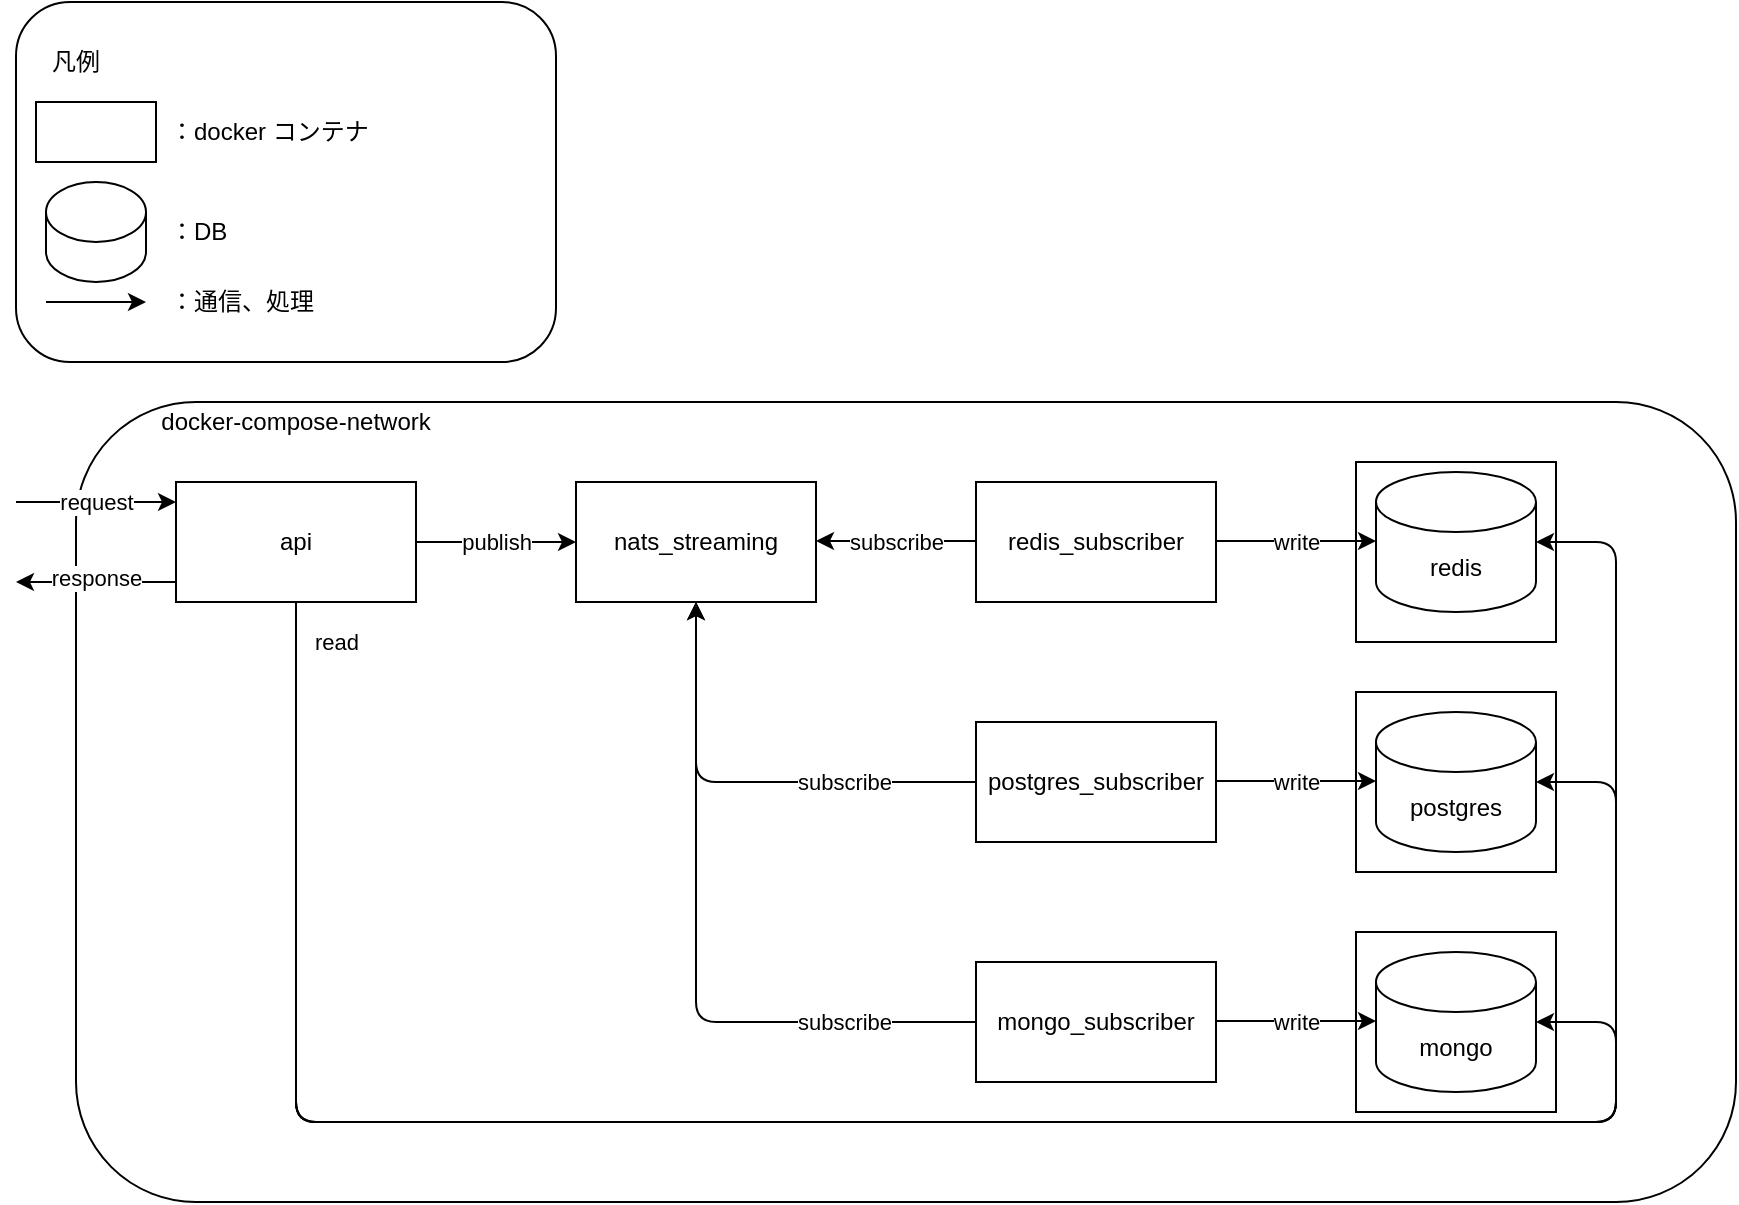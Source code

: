 <mxfile version="14.1.8" type="device"><diagram id="pGJJ0ubu3ypNpTYqmlP6" name="ページ1"><mxGraphModel dx="1865" dy="1776" grid="1" gridSize="10" guides="1" tooltips="1" connect="1" arrows="1" fold="1" page="1" pageScale="1" pageWidth="827" pageHeight="1169" math="0" shadow="0"><root><mxCell id="0"/><mxCell id="1" parent="0"/><mxCell id="Ne02jt2Xx2W01XvaDrpf-43" value="" style="rounded=1;whiteSpace=wrap;html=1;" vertex="1" parent="1"><mxGeometry x="30" y="120" width="830" height="400" as="geometry"/></mxCell><mxCell id="Ne02jt2Xx2W01XvaDrpf-40" value="" style="rounded=0;whiteSpace=wrap;html=1;" vertex="1" parent="1"><mxGeometry x="670" y="150" width="100" height="90" as="geometry"/></mxCell><mxCell id="Ne02jt2Xx2W01XvaDrpf-41" value="" style="rounded=0;whiteSpace=wrap;html=1;" vertex="1" parent="1"><mxGeometry x="670" y="265" width="100" height="90" as="geometry"/></mxCell><mxCell id="Ne02jt2Xx2W01XvaDrpf-42" value="" style="rounded=0;whiteSpace=wrap;html=1;" vertex="1" parent="1"><mxGeometry x="670" y="385" width="100" height="90" as="geometry"/></mxCell><mxCell id="ECiAVd3Xb_NkQV8JSgDc-1" value="nats_streaming" style="rounded=0;whiteSpace=wrap;html=1;" parent="1" vertex="1"><mxGeometry x="280" y="160" width="120" height="60" as="geometry"/></mxCell><mxCell id="ECiAVd3Xb_NkQV8JSgDc-3" value="redis" style="shape=cylinder3;whiteSpace=wrap;html=1;boundedLbl=1;backgroundOutline=1;size=15;" parent="1" vertex="1"><mxGeometry x="680" y="155" width="80" height="70" as="geometry"/></mxCell><mxCell id="ECiAVd3Xb_NkQV8JSgDc-4" value="mongo" style="shape=cylinder3;whiteSpace=wrap;html=1;boundedLbl=1;backgroundOutline=1;size=15;" parent="1" vertex="1"><mxGeometry x="680" y="395" width="80" height="70" as="geometry"/></mxCell><mxCell id="ECiAVd3Xb_NkQV8JSgDc-6" value="api" style="rounded=0;whiteSpace=wrap;html=1;" parent="1" vertex="1"><mxGeometry x="80" y="160" width="120" height="60" as="geometry"/></mxCell><mxCell id="Ne02jt2Xx2W01XvaDrpf-1" value="postgres" style="shape=cylinder3;whiteSpace=wrap;html=1;boundedLbl=1;backgroundOutline=1;size=15;" vertex="1" parent="1"><mxGeometry x="680" y="275" width="80" height="70" as="geometry"/></mxCell><mxCell id="Ne02jt2Xx2W01XvaDrpf-2" value="postgres_subscriber" style="rounded=0;whiteSpace=wrap;html=1;" vertex="1" parent="1"><mxGeometry x="480" y="280" width="120" height="60" as="geometry"/></mxCell><mxCell id="Ne02jt2Xx2W01XvaDrpf-3" value="redis_subscriber" style="rounded=0;whiteSpace=wrap;html=1;" vertex="1" parent="1"><mxGeometry x="480" y="160" width="120" height="60" as="geometry"/></mxCell><mxCell id="Ne02jt2Xx2W01XvaDrpf-5" value="mongo_subscriber" style="rounded=0;whiteSpace=wrap;html=1;" vertex="1" parent="1"><mxGeometry x="480" y="400" width="120" height="60" as="geometry"/></mxCell><mxCell id="Ne02jt2Xx2W01XvaDrpf-6" value="" style="endArrow=classic;html=1;entryX=0;entryY=0.5;entryDx=0;entryDy=0;exitX=1;exitY=0.5;exitDx=0;exitDy=0;" edge="1" parent="1" source="ECiAVd3Xb_NkQV8JSgDc-6" target="ECiAVd3Xb_NkQV8JSgDc-1"><mxGeometry width="50" height="50" relative="1" as="geometry"><mxPoint x="220" y="220" as="sourcePoint"/><mxPoint x="270" y="170" as="targetPoint"/></mxGeometry></mxCell><mxCell id="Ne02jt2Xx2W01XvaDrpf-13" value="publish" style="edgeLabel;html=1;align=center;verticalAlign=middle;resizable=0;points=[];" vertex="1" connectable="0" parent="Ne02jt2Xx2W01XvaDrpf-6"><mxGeometry x="-0.43" y="-1" relative="1" as="geometry"><mxPoint x="17" y="-1" as="offset"/></mxGeometry></mxCell><mxCell id="Ne02jt2Xx2W01XvaDrpf-7" value="" style="endArrow=classic;html=1;entryX=0;entryY=0.5;entryDx=0;entryDy=0;exitX=1;exitY=0.5;exitDx=0;exitDy=0;" edge="1" parent="1"><mxGeometry width="50" height="50" relative="1" as="geometry"><mxPoint x="480" y="189.5" as="sourcePoint"/><mxPoint x="400" y="189.5" as="targetPoint"/></mxGeometry></mxCell><mxCell id="Ne02jt2Xx2W01XvaDrpf-10" value="subscribe" style="edgeLabel;html=1;align=center;verticalAlign=middle;resizable=0;points=[];" vertex="1" connectable="0" parent="Ne02jt2Xx2W01XvaDrpf-7"><mxGeometry x="-0.37" y="1" relative="1" as="geometry"><mxPoint x="-15" y="-0.5" as="offset"/></mxGeometry></mxCell><mxCell id="Ne02jt2Xx2W01XvaDrpf-8" value="" style="endArrow=classic;html=1;entryX=0.5;entryY=1;entryDx=0;entryDy=0;exitX=0;exitY=0.5;exitDx=0;exitDy=0;" edge="1" parent="1" source="Ne02jt2Xx2W01XvaDrpf-2" target="ECiAVd3Xb_NkQV8JSgDc-1"><mxGeometry width="50" height="50" relative="1" as="geometry"><mxPoint x="490" y="199.5" as="sourcePoint"/><mxPoint x="410" y="199.5" as="targetPoint"/><Array as="points"><mxPoint x="340" y="310"/></Array></mxGeometry></mxCell><mxCell id="Ne02jt2Xx2W01XvaDrpf-11" value="subscribe" style="edgeLabel;html=1;align=center;verticalAlign=middle;resizable=0;points=[];" vertex="1" connectable="0" parent="Ne02jt2Xx2W01XvaDrpf-8"><mxGeometry x="-0.537" y="-1" relative="1" as="geometry"><mxPoint x="-13" y="1" as="offset"/></mxGeometry></mxCell><mxCell id="Ne02jt2Xx2W01XvaDrpf-9" value="" style="endArrow=classic;html=1;entryX=0.5;entryY=1;entryDx=0;entryDy=0;exitX=0;exitY=0.5;exitDx=0;exitDy=0;" edge="1" parent="1" source="Ne02jt2Xx2W01XvaDrpf-5" target="ECiAVd3Xb_NkQV8JSgDc-1"><mxGeometry width="50" height="50" relative="1" as="geometry"><mxPoint x="490" y="320" as="sourcePoint"/><mxPoint x="410" y="200" as="targetPoint"/><Array as="points"><mxPoint x="340" y="430"/></Array></mxGeometry></mxCell><mxCell id="Ne02jt2Xx2W01XvaDrpf-12" value="subscribe" style="edgeLabel;html=1;align=center;verticalAlign=middle;resizable=0;points=[];" vertex="1" connectable="0" parent="Ne02jt2Xx2W01XvaDrpf-9"><mxGeometry x="-0.696" relative="1" as="geometry"><mxPoint x="-13" as="offset"/></mxGeometry></mxCell><mxCell id="Ne02jt2Xx2W01XvaDrpf-15" value="" style="endArrow=classic;html=1;entryX=0;entryY=0.5;entryDx=0;entryDy=0;exitX=1;exitY=0.5;exitDx=0;exitDy=0;" edge="1" parent="1"><mxGeometry width="50" height="50" relative="1" as="geometry"><mxPoint x="600" y="189.5" as="sourcePoint"/><mxPoint x="680" y="189.5" as="targetPoint"/></mxGeometry></mxCell><mxCell id="Ne02jt2Xx2W01XvaDrpf-16" value="write" style="edgeLabel;html=1;align=center;verticalAlign=middle;resizable=0;points=[];" vertex="1" connectable="0" parent="Ne02jt2Xx2W01XvaDrpf-15"><mxGeometry x="-0.37" y="1" relative="1" as="geometry"><mxPoint x="15" y="1.5" as="offset"/></mxGeometry></mxCell><mxCell id="Ne02jt2Xx2W01XvaDrpf-17" value="" style="endArrow=classic;html=1;entryX=0;entryY=0.5;entryDx=0;entryDy=0;exitX=1;exitY=0.5;exitDx=0;exitDy=0;" edge="1" parent="1"><mxGeometry width="50" height="50" relative="1" as="geometry"><mxPoint x="600" y="309.5" as="sourcePoint"/><mxPoint x="680" y="309.5" as="targetPoint"/></mxGeometry></mxCell><mxCell id="Ne02jt2Xx2W01XvaDrpf-18" value="write" style="edgeLabel;html=1;align=center;verticalAlign=middle;resizable=0;points=[];" vertex="1" connectable="0" parent="Ne02jt2Xx2W01XvaDrpf-17"><mxGeometry x="-0.37" y="1" relative="1" as="geometry"><mxPoint x="15" y="1.5" as="offset"/></mxGeometry></mxCell><mxCell id="Ne02jt2Xx2W01XvaDrpf-19" value="" style="endArrow=classic;html=1;entryX=0;entryY=0.5;entryDx=0;entryDy=0;exitX=1;exitY=0.5;exitDx=0;exitDy=0;" edge="1" parent="1"><mxGeometry width="50" height="50" relative="1" as="geometry"><mxPoint x="600" y="429.5" as="sourcePoint"/><mxPoint x="680" y="429.5" as="targetPoint"/></mxGeometry></mxCell><mxCell id="Ne02jt2Xx2W01XvaDrpf-20" value="write" style="edgeLabel;html=1;align=center;verticalAlign=middle;resizable=0;points=[];" vertex="1" connectable="0" parent="Ne02jt2Xx2W01XvaDrpf-19"><mxGeometry x="-0.37" y="1" relative="1" as="geometry"><mxPoint x="15" y="1.5" as="offset"/></mxGeometry></mxCell><mxCell id="Ne02jt2Xx2W01XvaDrpf-21" value="" style="endArrow=classic;html=1;entryX=1;entryY=0.5;entryDx=0;entryDy=0;exitX=0.5;exitY=1;exitDx=0;exitDy=0;entryPerimeter=0;" edge="1" parent="1" source="ECiAVd3Xb_NkQV8JSgDc-6" target="ECiAVd3Xb_NkQV8JSgDc-4"><mxGeometry width="50" height="50" relative="1" as="geometry"><mxPoint x="270" y="465" as="sourcePoint"/><mxPoint x="130" y="255" as="targetPoint"/><Array as="points"><mxPoint x="140" y="480"/><mxPoint x="800" y="480"/><mxPoint x="800" y="430"/></Array></mxGeometry></mxCell><mxCell id="Ne02jt2Xx2W01XvaDrpf-22" value="read" style="edgeLabel;html=1;align=center;verticalAlign=middle;resizable=0;points=[];" vertex="1" connectable="0" parent="Ne02jt2Xx2W01XvaDrpf-21"><mxGeometry x="-0.696" relative="1" as="geometry"><mxPoint x="20" y="-134" as="offset"/></mxGeometry></mxCell><mxCell id="Ne02jt2Xx2W01XvaDrpf-23" value="" style="endArrow=classic;html=1;entryX=1;entryY=0.5;entryDx=0;entryDy=0;exitX=0.5;exitY=1;exitDx=0;exitDy=0;entryPerimeter=0;" edge="1" parent="1" source="ECiAVd3Xb_NkQV8JSgDc-6" target="Ne02jt2Xx2W01XvaDrpf-1"><mxGeometry width="50" height="50" relative="1" as="geometry"><mxPoint x="150" y="230" as="sourcePoint"/><mxPoint x="770" y="440" as="targetPoint"/><Array as="points"><mxPoint x="140" y="480"/><mxPoint x="800" y="480"/><mxPoint x="800" y="310"/></Array></mxGeometry></mxCell><mxCell id="Ne02jt2Xx2W01XvaDrpf-25" value="" style="endArrow=classic;html=1;entryX=1;entryY=0.5;entryDx=0;entryDy=0;exitX=0.5;exitY=1;exitDx=0;exitDy=0;entryPerimeter=0;" edge="1" parent="1" source="ECiAVd3Xb_NkQV8JSgDc-6" target="ECiAVd3Xb_NkQV8JSgDc-3"><mxGeometry width="50" height="50" relative="1" as="geometry"><mxPoint x="150" y="230" as="sourcePoint"/><mxPoint x="770" y="320" as="targetPoint"/><Array as="points"><mxPoint x="140" y="480"/><mxPoint x="800" y="480"/><mxPoint x="800" y="190"/></Array></mxGeometry></mxCell><mxCell id="Ne02jt2Xx2W01XvaDrpf-26" value="" style="endArrow=classic;html=1;entryX=0;entryY=0.5;entryDx=0;entryDy=0;exitX=1;exitY=0.5;exitDx=0;exitDy=0;" edge="1" parent="1"><mxGeometry width="50" height="50" relative="1" as="geometry"><mxPoint y="170" as="sourcePoint"/><mxPoint x="80" y="170" as="targetPoint"/></mxGeometry></mxCell><mxCell id="Ne02jt2Xx2W01XvaDrpf-27" value="request" style="edgeLabel;html=1;align=center;verticalAlign=middle;resizable=0;points=[];" vertex="1" connectable="0" parent="Ne02jt2Xx2W01XvaDrpf-26"><mxGeometry x="-0.43" y="-1" relative="1" as="geometry"><mxPoint x="17" y="-1" as="offset"/></mxGeometry></mxCell><mxCell id="Ne02jt2Xx2W01XvaDrpf-28" value="" style="endArrow=classic;html=1;entryX=0;entryY=0.5;entryDx=0;entryDy=0;exitX=1;exitY=0.5;exitDx=0;exitDy=0;" edge="1" parent="1"><mxGeometry width="50" height="50" relative="1" as="geometry"><mxPoint x="80" y="210" as="sourcePoint"/><mxPoint y="210" as="targetPoint"/></mxGeometry></mxCell><mxCell id="Ne02jt2Xx2W01XvaDrpf-29" value="response" style="edgeLabel;html=1;align=center;verticalAlign=middle;resizable=0;points=[];" vertex="1" connectable="0" parent="Ne02jt2Xx2W01XvaDrpf-28"><mxGeometry x="-0.43" y="-1" relative="1" as="geometry"><mxPoint x="-17" y="-1" as="offset"/></mxGeometry></mxCell><mxCell id="Ne02jt2Xx2W01XvaDrpf-30" value="" style="rounded=1;whiteSpace=wrap;html=1;" vertex="1" parent="1"><mxGeometry y="-80" width="270" height="180" as="geometry"/></mxCell><mxCell id="Ne02jt2Xx2W01XvaDrpf-31" value="" style="rounded=0;whiteSpace=wrap;html=1;" vertex="1" parent="1"><mxGeometry x="10" y="-30" width="60" height="30" as="geometry"/></mxCell><mxCell id="Ne02jt2Xx2W01XvaDrpf-32" value="凡例" style="text;html=1;strokeColor=none;fillColor=none;align=center;verticalAlign=middle;whiteSpace=wrap;rounded=0;" vertex="1" parent="1"><mxGeometry x="10" y="-60" width="40" height="20" as="geometry"/></mxCell><mxCell id="Ne02jt2Xx2W01XvaDrpf-34" value="：docker コンテナ" style="text;html=1;strokeColor=none;fillColor=none;align=left;verticalAlign=middle;whiteSpace=wrap;rounded=0;" vertex="1" parent="1"><mxGeometry x="75" y="-25" width="110" height="20" as="geometry"/></mxCell><mxCell id="Ne02jt2Xx2W01XvaDrpf-35" value="" style="endArrow=classic;html=1;" edge="1" parent="1"><mxGeometry width="50" height="50" relative="1" as="geometry"><mxPoint x="15" y="70" as="sourcePoint"/><mxPoint x="65" y="70" as="targetPoint"/></mxGeometry></mxCell><mxCell id="Ne02jt2Xx2W01XvaDrpf-37" value="：通信、処理" style="text;html=1;strokeColor=none;fillColor=none;align=left;verticalAlign=middle;whiteSpace=wrap;rounded=0;" vertex="1" parent="1"><mxGeometry x="75" y="60" width="110" height="20" as="geometry"/></mxCell><mxCell id="Ne02jt2Xx2W01XvaDrpf-38" value="" style="shape=cylinder3;whiteSpace=wrap;html=1;boundedLbl=1;backgroundOutline=1;size=15;" vertex="1" parent="1"><mxGeometry x="15" y="10" width="50" height="50" as="geometry"/></mxCell><mxCell id="Ne02jt2Xx2W01XvaDrpf-39" value="：DB" style="text;html=1;strokeColor=none;fillColor=none;align=left;verticalAlign=middle;whiteSpace=wrap;rounded=0;" vertex="1" parent="1"><mxGeometry x="75" y="25" width="110" height="20" as="geometry"/></mxCell><mxCell id="Ne02jt2Xx2W01XvaDrpf-44" value="docker-compose-network" style="text;html=1;strokeColor=none;fillColor=none;align=center;verticalAlign=middle;whiteSpace=wrap;rounded=0;" vertex="1" parent="1"><mxGeometry x="60" y="130" width="160" as="geometry"/></mxCell></root></mxGraphModel></diagram></mxfile>
